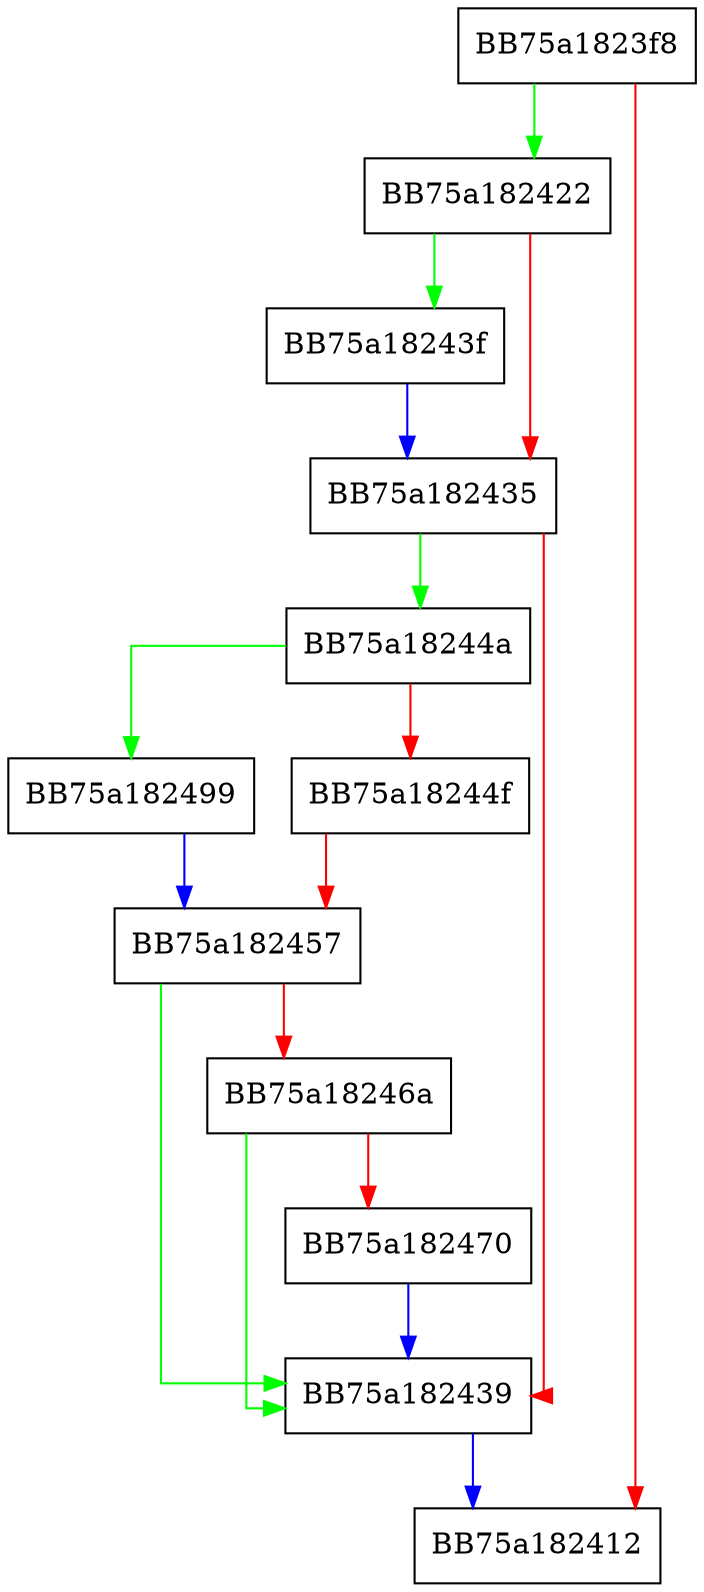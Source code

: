 digraph finalize {
  node [shape="box"];
  graph [splines=ortho];
  BB75a1823f8 -> BB75a182422 [color="green"];
  BB75a1823f8 -> BB75a182412 [color="red"];
  BB75a182422 -> BB75a18243f [color="green"];
  BB75a182422 -> BB75a182435 [color="red"];
  BB75a182435 -> BB75a18244a [color="green"];
  BB75a182435 -> BB75a182439 [color="red"];
  BB75a182439 -> BB75a182412 [color="blue"];
  BB75a18243f -> BB75a182435 [color="blue"];
  BB75a18244a -> BB75a182499 [color="green"];
  BB75a18244a -> BB75a18244f [color="red"];
  BB75a18244f -> BB75a182457 [color="red"];
  BB75a182457 -> BB75a182439 [color="green"];
  BB75a182457 -> BB75a18246a [color="red"];
  BB75a18246a -> BB75a182439 [color="green"];
  BB75a18246a -> BB75a182470 [color="red"];
  BB75a182470 -> BB75a182439 [color="blue"];
  BB75a182499 -> BB75a182457 [color="blue"];
}